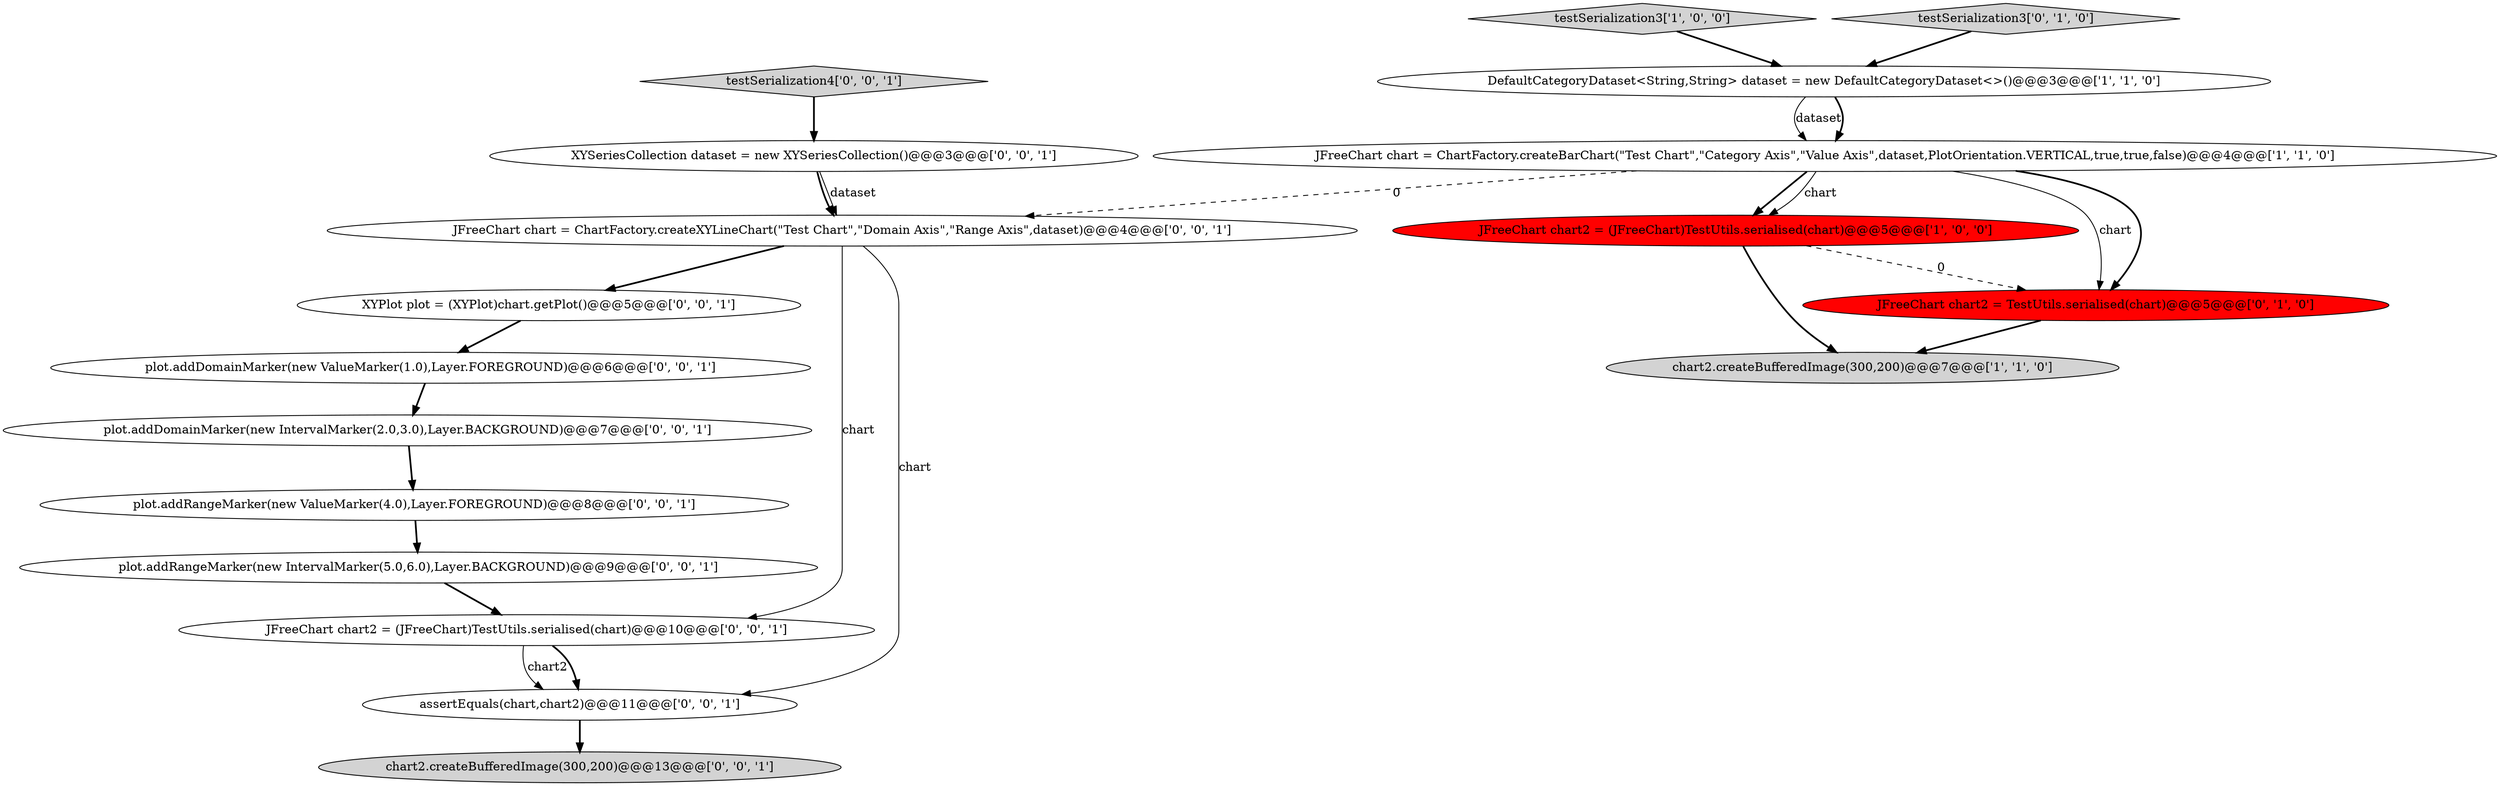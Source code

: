 digraph {
15 [style = filled, label = "testSerialization4['0', '0', '1']", fillcolor = lightgray, shape = diamond image = "AAA0AAABBB3BBB"];
12 [style = filled, label = "XYPlot plot = (XYPlot)chart.getPlot()@@@5@@@['0', '0', '1']", fillcolor = white, shape = ellipse image = "AAA0AAABBB3BBB"];
0 [style = filled, label = "testSerialization3['1', '0', '0']", fillcolor = lightgray, shape = diamond image = "AAA0AAABBB1BBB"];
4 [style = filled, label = "chart2.createBufferedImage(300,200)@@@7@@@['1', '1', '0']", fillcolor = lightgray, shape = ellipse image = "AAA0AAABBB1BBB"];
7 [style = filled, label = "JFreeChart chart = ChartFactory.createXYLineChart(\"Test Chart\",\"Domain Axis\",\"Range Axis\",dataset)@@@4@@@['0', '0', '1']", fillcolor = white, shape = ellipse image = "AAA0AAABBB3BBB"];
2 [style = filled, label = "JFreeChart chart = ChartFactory.createBarChart(\"Test Chart\",\"Category Axis\",\"Value Axis\",dataset,PlotOrientation.VERTICAL,true,true,false)@@@4@@@['1', '1', '0']", fillcolor = white, shape = ellipse image = "AAA0AAABBB1BBB"];
11 [style = filled, label = "plot.addRangeMarker(new ValueMarker(4.0),Layer.FOREGROUND)@@@8@@@['0', '0', '1']", fillcolor = white, shape = ellipse image = "AAA0AAABBB3BBB"];
8 [style = filled, label = "XYSeriesCollection dataset = new XYSeriesCollection()@@@3@@@['0', '0', '1']", fillcolor = white, shape = ellipse image = "AAA0AAABBB3BBB"];
13 [style = filled, label = "JFreeChart chart2 = (JFreeChart)TestUtils.serialised(chart)@@@10@@@['0', '0', '1']", fillcolor = white, shape = ellipse image = "AAA0AAABBB3BBB"];
14 [style = filled, label = "assertEquals(chart,chart2)@@@11@@@['0', '0', '1']", fillcolor = white, shape = ellipse image = "AAA0AAABBB3BBB"];
3 [style = filled, label = "JFreeChart chart2 = (JFreeChart)TestUtils.serialised(chart)@@@5@@@['1', '0', '0']", fillcolor = red, shape = ellipse image = "AAA1AAABBB1BBB"];
9 [style = filled, label = "chart2.createBufferedImage(300,200)@@@13@@@['0', '0', '1']", fillcolor = lightgray, shape = ellipse image = "AAA0AAABBB3BBB"];
16 [style = filled, label = "plot.addDomainMarker(new IntervalMarker(2.0,3.0),Layer.BACKGROUND)@@@7@@@['0', '0', '1']", fillcolor = white, shape = ellipse image = "AAA0AAABBB3BBB"];
1 [style = filled, label = "DefaultCategoryDataset<String,String> dataset = new DefaultCategoryDataset<>()@@@3@@@['1', '1', '0']", fillcolor = white, shape = ellipse image = "AAA0AAABBB1BBB"];
10 [style = filled, label = "plot.addRangeMarker(new IntervalMarker(5.0,6.0),Layer.BACKGROUND)@@@9@@@['0', '0', '1']", fillcolor = white, shape = ellipse image = "AAA0AAABBB3BBB"];
17 [style = filled, label = "plot.addDomainMarker(new ValueMarker(1.0),Layer.FOREGROUND)@@@6@@@['0', '0', '1']", fillcolor = white, shape = ellipse image = "AAA0AAABBB3BBB"];
6 [style = filled, label = "testSerialization3['0', '1', '0']", fillcolor = lightgray, shape = diamond image = "AAA0AAABBB2BBB"];
5 [style = filled, label = "JFreeChart chart2 = TestUtils.serialised(chart)@@@5@@@['0', '1', '0']", fillcolor = red, shape = ellipse image = "AAA1AAABBB2BBB"];
3->5 [style = dashed, label="0"];
16->11 [style = bold, label=""];
7->12 [style = bold, label=""];
2->3 [style = bold, label=""];
12->17 [style = bold, label=""];
7->13 [style = solid, label="chart"];
7->14 [style = solid, label="chart"];
2->7 [style = dashed, label="0"];
3->4 [style = bold, label=""];
8->7 [style = bold, label=""];
1->2 [style = solid, label="dataset"];
6->1 [style = bold, label=""];
13->14 [style = solid, label="chart2"];
10->13 [style = bold, label=""];
11->10 [style = bold, label=""];
0->1 [style = bold, label=""];
5->4 [style = bold, label=""];
8->7 [style = solid, label="dataset"];
2->3 [style = solid, label="chart"];
14->9 [style = bold, label=""];
1->2 [style = bold, label=""];
2->5 [style = solid, label="chart"];
13->14 [style = bold, label=""];
15->8 [style = bold, label=""];
17->16 [style = bold, label=""];
2->5 [style = bold, label=""];
}
